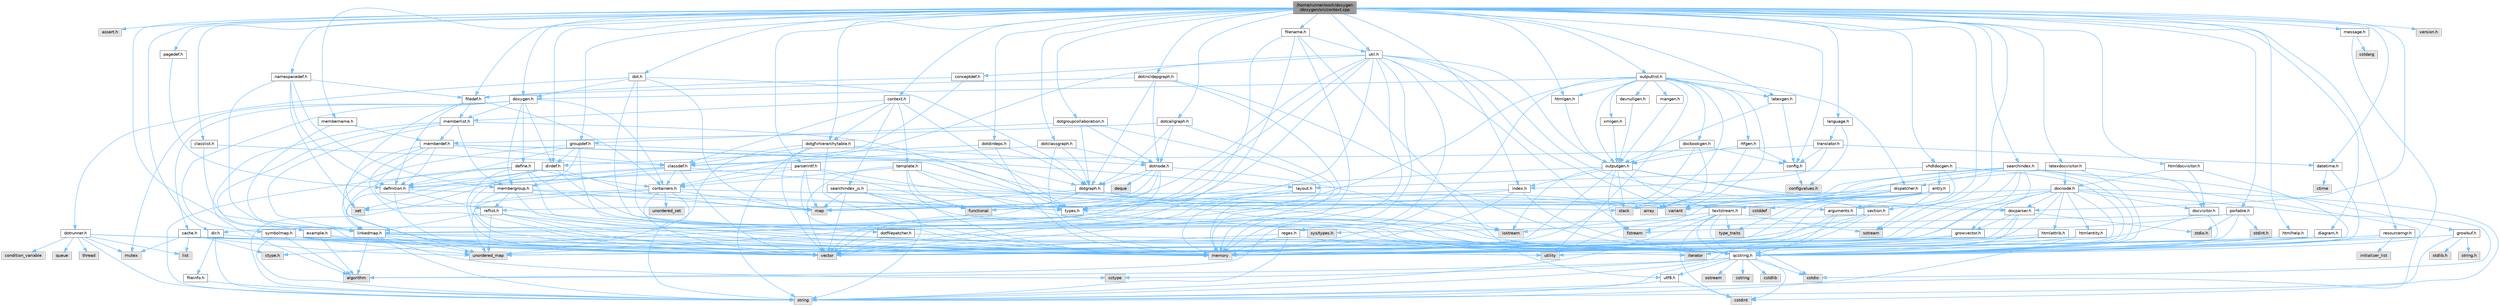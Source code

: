 digraph "/home/runner/work/doxygen/doxygen/src/context.cpp"
{
 // INTERACTIVE_SVG=YES
 // LATEX_PDF_SIZE
  bgcolor="transparent";
  edge [fontname=Helvetica,fontsize=10,labelfontname=Helvetica,labelfontsize=10];
  node [fontname=Helvetica,fontsize=10,shape=box,height=0.2,width=0.4];
  Node1 [id="Node000001",label="/home/runner/work/doxygen\l/doxygen/src/context.cpp",height=0.2,width=0.4,color="gray40", fillcolor="grey60", style="filled", fontcolor="black",tooltip=" "];
  Node1 -> Node2 [id="edge1_Node000001_Node000002",color="steelblue1",style="solid",tooltip=" "];
  Node2 [id="Node000002",label="assert.h",height=0.2,width=0.4,color="grey60", fillcolor="#E0E0E0", style="filled",tooltip=" "];
  Node1 -> Node3 [id="edge2_Node000001_Node000003",color="steelblue1",style="solid",tooltip=" "];
  Node3 [id="Node000003",label="sstream",height=0.2,width=0.4,color="grey60", fillcolor="#E0E0E0", style="filled",tooltip=" "];
  Node1 -> Node4 [id="edge3_Node000001_Node000004",color="steelblue1",style="solid",tooltip=" "];
  Node4 [id="Node000004",label="context.h",height=0.2,width=0.4,color="grey40", fillcolor="white", style="filled",URL="$dc/d1e/context_8h.html",tooltip=" "];
  Node4 -> Node5 [id="edge4_Node000004_Node000005",color="steelblue1",style="solid",tooltip=" "];
  Node5 [id="Node000005",label="types.h",height=0.2,width=0.4,color="grey40", fillcolor="white", style="filled",URL="$d9/d49/types_8h.html",tooltip="This file contains a number of basic enums and types."];
  Node5 -> Node6 [id="edge5_Node000005_Node000006",color="steelblue1",style="solid",tooltip=" "];
  Node6 [id="Node000006",label="qcstring.h",height=0.2,width=0.4,color="grey40", fillcolor="white", style="filled",URL="$d7/d5c/qcstring_8h.html",tooltip=" "];
  Node6 -> Node7 [id="edge6_Node000006_Node000007",color="steelblue1",style="solid",tooltip=" "];
  Node7 [id="Node000007",label="string",height=0.2,width=0.4,color="grey60", fillcolor="#E0E0E0", style="filled",tooltip=" "];
  Node6 -> Node8 [id="edge7_Node000006_Node000008",color="steelblue1",style="solid",tooltip=" "];
  Node8 [id="Node000008",label="algorithm",height=0.2,width=0.4,color="grey60", fillcolor="#E0E0E0", style="filled",tooltip=" "];
  Node6 -> Node9 [id="edge8_Node000006_Node000009",color="steelblue1",style="solid",tooltip=" "];
  Node9 [id="Node000009",label="cctype",height=0.2,width=0.4,color="grey60", fillcolor="#E0E0E0", style="filled",tooltip=" "];
  Node6 -> Node10 [id="edge9_Node000006_Node000010",color="steelblue1",style="solid",tooltip=" "];
  Node10 [id="Node000010",label="cstring",height=0.2,width=0.4,color="grey60", fillcolor="#E0E0E0", style="filled",tooltip=" "];
  Node6 -> Node11 [id="edge10_Node000006_Node000011",color="steelblue1",style="solid",tooltip=" "];
  Node11 [id="Node000011",label="cstdio",height=0.2,width=0.4,color="grey60", fillcolor="#E0E0E0", style="filled",tooltip=" "];
  Node6 -> Node12 [id="edge11_Node000006_Node000012",color="steelblue1",style="solid",tooltip=" "];
  Node12 [id="Node000012",label="cstdlib",height=0.2,width=0.4,color="grey60", fillcolor="#E0E0E0", style="filled",tooltip=" "];
  Node6 -> Node13 [id="edge12_Node000006_Node000013",color="steelblue1",style="solid",tooltip=" "];
  Node13 [id="Node000013",label="cstdint",height=0.2,width=0.4,color="grey60", fillcolor="#E0E0E0", style="filled",tooltip=" "];
  Node6 -> Node14 [id="edge13_Node000006_Node000014",color="steelblue1",style="solid",tooltip=" "];
  Node14 [id="Node000014",label="ostream",height=0.2,width=0.4,color="grey60", fillcolor="#E0E0E0", style="filled",tooltip=" "];
  Node6 -> Node15 [id="edge14_Node000006_Node000015",color="steelblue1",style="solid",tooltip=" "];
  Node15 [id="Node000015",label="utf8.h",height=0.2,width=0.4,color="grey40", fillcolor="white", style="filled",URL="$db/d7c/utf8_8h.html",tooltip="Various UTF8 related helper functions."];
  Node15 -> Node13 [id="edge15_Node000015_Node000013",color="steelblue1",style="solid",tooltip=" "];
  Node15 -> Node7 [id="edge16_Node000015_Node000007",color="steelblue1",style="solid",tooltip=" "];
  Node4 -> Node16 [id="edge17_Node000004_Node000016",color="steelblue1",style="solid",tooltip=" "];
  Node16 [id="Node000016",label="template.h",height=0.2,width=0.4,color="grey40", fillcolor="white", style="filled",URL="$de/db8/template_8h.html",tooltip=" "];
  Node16 -> Node17 [id="edge18_Node000016_Node000017",color="steelblue1",style="solid",tooltip=" "];
  Node17 [id="Node000017",label="vector",height=0.2,width=0.4,color="grey60", fillcolor="#E0E0E0", style="filled",tooltip=" "];
  Node16 -> Node18 [id="edge19_Node000016_Node000018",color="steelblue1",style="solid",tooltip=" "];
  Node18 [id="Node000018",label="memory",height=0.2,width=0.4,color="grey60", fillcolor="#E0E0E0", style="filled",tooltip=" "];
  Node16 -> Node19 [id="edge20_Node000016_Node000019",color="steelblue1",style="solid",tooltip=" "];
  Node19 [id="Node000019",label="functional",height=0.2,width=0.4,color="grey60", fillcolor="#E0E0E0", style="filled",tooltip=" "];
  Node16 -> Node20 [id="edge21_Node000016_Node000020",color="steelblue1",style="solid",tooltip=" "];
  Node20 [id="Node000020",label="variant",height=0.2,width=0.4,color="grey60", fillcolor="#E0E0E0", style="filled",tooltip=" "];
  Node16 -> Node6 [id="edge22_Node000016_Node000006",color="steelblue1",style="solid",tooltip=" "];
  Node16 -> Node21 [id="edge23_Node000016_Node000021",color="steelblue1",style="solid",tooltip=" "];
  Node21 [id="Node000021",label="containers.h",height=0.2,width=0.4,color="grey40", fillcolor="white", style="filled",URL="$d5/d75/containers_8h.html",tooltip=" "];
  Node21 -> Node17 [id="edge24_Node000021_Node000017",color="steelblue1",style="solid",tooltip=" "];
  Node21 -> Node7 [id="edge25_Node000021_Node000007",color="steelblue1",style="solid",tooltip=" "];
  Node21 -> Node22 [id="edge26_Node000021_Node000022",color="steelblue1",style="solid",tooltip=" "];
  Node22 [id="Node000022",label="set",height=0.2,width=0.4,color="grey60", fillcolor="#E0E0E0", style="filled",tooltip=" "];
  Node21 -> Node23 [id="edge27_Node000021_Node000023",color="steelblue1",style="solid",tooltip=" "];
  Node23 [id="Node000023",label="map",height=0.2,width=0.4,color="grey60", fillcolor="#E0E0E0", style="filled",tooltip=" "];
  Node21 -> Node24 [id="edge28_Node000021_Node000024",color="steelblue1",style="solid",tooltip=" "];
  Node24 [id="Node000024",label="unordered_set",height=0.2,width=0.4,color="grey60", fillcolor="#E0E0E0", style="filled",tooltip=" "];
  Node21 -> Node25 [id="edge29_Node000021_Node000025",color="steelblue1",style="solid",tooltip=" "];
  Node25 [id="Node000025",label="unordered_map",height=0.2,width=0.4,color="grey60", fillcolor="#E0E0E0", style="filled",tooltip=" "];
  Node21 -> Node26 [id="edge30_Node000021_Node000026",color="steelblue1",style="solid",tooltip=" "];
  Node26 [id="Node000026",label="stack",height=0.2,width=0.4,color="grey60", fillcolor="#E0E0E0", style="filled",tooltip=" "];
  Node4 -> Node27 [id="edge31_Node000004_Node000027",color="steelblue1",style="solid",tooltip=" "];
  Node27 [id="Node000027",label="classdef.h",height=0.2,width=0.4,color="grey40", fillcolor="white", style="filled",URL="$d1/da6/classdef_8h.html",tooltip=" "];
  Node27 -> Node17 [id="edge32_Node000027_Node000017",color="steelblue1",style="solid",tooltip=" "];
  Node27 -> Node22 [id="edge33_Node000027_Node000022",color="steelblue1",style="solid",tooltip=" "];
  Node27 -> Node21 [id="edge34_Node000027_Node000021",color="steelblue1",style="solid",tooltip=" "];
  Node27 -> Node28 [id="edge35_Node000027_Node000028",color="steelblue1",style="solid",tooltip=" "];
  Node28 [id="Node000028",label="definition.h",height=0.2,width=0.4,color="grey40", fillcolor="white", style="filled",URL="$df/da1/definition_8h.html",tooltip=" "];
  Node28 -> Node17 [id="edge36_Node000028_Node000017",color="steelblue1",style="solid",tooltip=" "];
  Node28 -> Node5 [id="edge37_Node000028_Node000005",color="steelblue1",style="solid",tooltip=" "];
  Node28 -> Node29 [id="edge38_Node000028_Node000029",color="steelblue1",style="solid",tooltip=" "];
  Node29 [id="Node000029",label="reflist.h",height=0.2,width=0.4,color="grey40", fillcolor="white", style="filled",URL="$d1/d02/reflist_8h.html",tooltip=" "];
  Node29 -> Node17 [id="edge39_Node000029_Node000017",color="steelblue1",style="solid",tooltip=" "];
  Node29 -> Node25 [id="edge40_Node000029_Node000025",color="steelblue1",style="solid",tooltip=" "];
  Node29 -> Node18 [id="edge41_Node000029_Node000018",color="steelblue1",style="solid",tooltip=" "];
  Node29 -> Node6 [id="edge42_Node000029_Node000006",color="steelblue1",style="solid",tooltip=" "];
  Node29 -> Node30 [id="edge43_Node000029_Node000030",color="steelblue1",style="solid",tooltip=" "];
  Node30 [id="Node000030",label="linkedmap.h",height=0.2,width=0.4,color="grey40", fillcolor="white", style="filled",URL="$da/de1/linkedmap_8h.html",tooltip=" "];
  Node30 -> Node25 [id="edge44_Node000030_Node000025",color="steelblue1",style="solid",tooltip=" "];
  Node30 -> Node17 [id="edge45_Node000030_Node000017",color="steelblue1",style="solid",tooltip=" "];
  Node30 -> Node18 [id="edge46_Node000030_Node000018",color="steelblue1",style="solid",tooltip=" "];
  Node30 -> Node7 [id="edge47_Node000030_Node000007",color="steelblue1",style="solid",tooltip=" "];
  Node30 -> Node8 [id="edge48_Node000030_Node000008",color="steelblue1",style="solid",tooltip=" "];
  Node30 -> Node9 [id="edge49_Node000030_Node000009",color="steelblue1",style="solid",tooltip=" "];
  Node30 -> Node6 [id="edge50_Node000030_Node000006",color="steelblue1",style="solid",tooltip=" "];
  Node27 -> Node31 [id="edge51_Node000027_Node000031",color="steelblue1",style="solid",tooltip=" "];
  Node31 [id="Node000031",label="arguments.h",height=0.2,width=0.4,color="grey40", fillcolor="white", style="filled",URL="$df/d9b/arguments_8h.html",tooltip=" "];
  Node31 -> Node17 [id="edge52_Node000031_Node000017",color="steelblue1",style="solid",tooltip=" "];
  Node31 -> Node6 [id="edge53_Node000031_Node000006",color="steelblue1",style="solid",tooltip=" "];
  Node27 -> Node32 [id="edge54_Node000027_Node000032",color="steelblue1",style="solid",tooltip=" "];
  Node32 [id="Node000032",label="membergroup.h",height=0.2,width=0.4,color="grey40", fillcolor="white", style="filled",URL="$d9/d11/membergroup_8h.html",tooltip=" "];
  Node32 -> Node17 [id="edge55_Node000032_Node000017",color="steelblue1",style="solid",tooltip=" "];
  Node32 -> Node23 [id="edge56_Node000032_Node000023",color="steelblue1",style="solid",tooltip=" "];
  Node32 -> Node18 [id="edge57_Node000032_Node000018",color="steelblue1",style="solid",tooltip=" "];
  Node32 -> Node5 [id="edge58_Node000032_Node000005",color="steelblue1",style="solid",tooltip=" "];
  Node32 -> Node29 [id="edge59_Node000032_Node000029",color="steelblue1",style="solid",tooltip=" "];
  Node4 -> Node33 [id="edge60_Node000004_Node000033",color="steelblue1",style="solid",tooltip=" "];
  Node33 [id="Node000033",label="searchindex_js.h",height=0.2,width=0.4,color="grey40", fillcolor="white", style="filled",URL="$dd/de5/searchindex__js_8h.html",tooltip="Javascript based search engine."];
  Node33 -> Node34 [id="edge61_Node000033_Node000034",color="steelblue1",style="solid",tooltip=" "];
  Node34 [id="Node000034",label="array",height=0.2,width=0.4,color="grey60", fillcolor="#E0E0E0", style="filled",tooltip=" "];
  Node33 -> Node17 [id="edge62_Node000033_Node000017",color="steelblue1",style="solid",tooltip=" "];
  Node33 -> Node23 [id="edge63_Node000033_Node000023",color="steelblue1",style="solid",tooltip=" "];
  Node33 -> Node7 [id="edge64_Node000033_Node000007",color="steelblue1",style="solid",tooltip=" "];
  Node33 -> Node19 [id="edge65_Node000033_Node000019",color="steelblue1",style="solid",tooltip=" "];
  Node33 -> Node6 [id="edge66_Node000033_Node000006",color="steelblue1",style="solid",tooltip=" "];
  Node4 -> Node35 [id="edge67_Node000004_Node000035",color="steelblue1",style="solid",tooltip=" "];
  Node35 [id="Node000035",label="memberlist.h",height=0.2,width=0.4,color="grey40", fillcolor="white", style="filled",URL="$dd/d78/memberlist_8h.html",tooltip=" "];
  Node35 -> Node17 [id="edge68_Node000035_Node000017",color="steelblue1",style="solid",tooltip=" "];
  Node35 -> Node8 [id="edge69_Node000035_Node000008",color="steelblue1",style="solid",tooltip=" "];
  Node35 -> Node36 [id="edge70_Node000035_Node000036",color="steelblue1",style="solid",tooltip=" "];
  Node36 [id="Node000036",label="memberdef.h",height=0.2,width=0.4,color="grey40", fillcolor="white", style="filled",URL="$d4/d46/memberdef_8h.html",tooltip=" "];
  Node36 -> Node17 [id="edge71_Node000036_Node000017",color="steelblue1",style="solid",tooltip=" "];
  Node36 -> Node18 [id="edge72_Node000036_Node000018",color="steelblue1",style="solid",tooltip=" "];
  Node36 -> Node37 [id="edge73_Node000036_Node000037",color="steelblue1",style="solid",tooltip=" "];
  Node37 [id="Node000037",label="sys/types.h",height=0.2,width=0.4,color="grey60", fillcolor="#E0E0E0", style="filled",tooltip=" "];
  Node36 -> Node5 [id="edge74_Node000036_Node000005",color="steelblue1",style="solid",tooltip=" "];
  Node36 -> Node28 [id="edge75_Node000036_Node000028",color="steelblue1",style="solid",tooltip=" "];
  Node36 -> Node31 [id="edge76_Node000036_Node000031",color="steelblue1",style="solid",tooltip=" "];
  Node36 -> Node27 [id="edge77_Node000036_Node000027",color="steelblue1",style="solid",tooltip=" "];
  Node35 -> Node30 [id="edge78_Node000035_Node000030",color="steelblue1",style="solid",tooltip=" "];
  Node35 -> Node5 [id="edge79_Node000035_Node000005",color="steelblue1",style="solid",tooltip=" "];
  Node35 -> Node32 [id="edge80_Node000035_Node000032",color="steelblue1",style="solid",tooltip=" "];
  Node4 -> Node38 [id="edge81_Node000004_Node000038",color="steelblue1",style="solid",tooltip=" "];
  Node38 [id="Node000038",label="dotgfxhierarchytable.h",height=0.2,width=0.4,color="grey40", fillcolor="white", style="filled",URL="$d2/de7/dotgfxhierarchytable_8h.html",tooltip=" "];
  Node38 -> Node18 [id="edge82_Node000038_Node000018",color="steelblue1",style="solid",tooltip=" "];
  Node38 -> Node7 [id="edge83_Node000038_Node000007",color="steelblue1",style="solid",tooltip=" "];
  Node38 -> Node25 [id="edge84_Node000038_Node000025",color="steelblue1",style="solid",tooltip=" "];
  Node38 -> Node17 [id="edge85_Node000038_Node000017",color="steelblue1",style="solid",tooltip=" "];
  Node38 -> Node27 [id="edge86_Node000038_Node000027",color="steelblue1",style="solid",tooltip=" "];
  Node38 -> Node39 [id="edge87_Node000038_Node000039",color="steelblue1",style="solid",tooltip=" "];
  Node39 [id="Node000039",label="dotgraph.h",height=0.2,width=0.4,color="grey40", fillcolor="white", style="filled",URL="$d0/daa/dotgraph_8h.html",tooltip=" "];
  Node39 -> Node40 [id="edge88_Node000039_Node000040",color="steelblue1",style="solid",tooltip=" "];
  Node40 [id="Node000040",label="iostream",height=0.2,width=0.4,color="grey60", fillcolor="#E0E0E0", style="filled",tooltip=" "];
  Node39 -> Node23 [id="edge89_Node000039_Node000023",color="steelblue1",style="solid",tooltip=" "];
  Node39 -> Node6 [id="edge90_Node000039_Node000006",color="steelblue1",style="solid",tooltip=" "];
  Node39 -> Node41 [id="edge91_Node000039_Node000041",color="steelblue1",style="solid",tooltip=" "];
  Node41 [id="Node000041",label="dir.h",height=0.2,width=0.4,color="grey40", fillcolor="white", style="filled",URL="$df/d9c/dir_8h.html",tooltip=" "];
  Node41 -> Node7 [id="edge92_Node000041_Node000007",color="steelblue1",style="solid",tooltip=" "];
  Node41 -> Node18 [id="edge93_Node000041_Node000018",color="steelblue1",style="solid",tooltip=" "];
  Node41 -> Node42 [id="edge94_Node000041_Node000042",color="steelblue1",style="solid",tooltip=" "];
  Node42 [id="Node000042",label="fileinfo.h",height=0.2,width=0.4,color="grey40", fillcolor="white", style="filled",URL="$df/d45/fileinfo_8h.html",tooltip=" "];
  Node42 -> Node7 [id="edge95_Node000042_Node000007",color="steelblue1",style="solid",tooltip=" "];
  Node38 -> Node43 [id="edge96_Node000038_Node000043",color="steelblue1",style="solid",tooltip=" "];
  Node43 [id="Node000043",label="dotnode.h",height=0.2,width=0.4,color="grey40", fillcolor="white", style="filled",URL="$d8/d3b/dotnode_8h.html",tooltip=" "];
  Node43 -> Node17 [id="edge97_Node000043_Node000017",color="steelblue1",style="solid",tooltip=" "];
  Node43 -> Node23 [id="edge98_Node000043_Node000023",color="steelblue1",style="solid",tooltip=" "];
  Node43 -> Node44 [id="edge99_Node000043_Node000044",color="steelblue1",style="solid",tooltip=" "];
  Node44 [id="Node000044",label="deque",height=0.2,width=0.4,color="grey60", fillcolor="#E0E0E0", style="filled",tooltip=" "];
  Node43 -> Node40 [id="edge100_Node000043_Node000040",color="steelblue1",style="solid",tooltip=" "];
  Node43 -> Node5 [id="edge101_Node000043_Node000005",color="steelblue1",style="solid",tooltip=" "];
  Node43 -> Node39 [id="edge102_Node000043_Node000039",color="steelblue1",style="solid",tooltip=" "];
  Node1 -> Node45 [id="edge103_Node000001_Node000045",color="steelblue1",style="solid",tooltip=" "];
  Node45 [id="Node000045",label="config.h",height=0.2,width=0.4,color="grey40", fillcolor="white", style="filled",URL="$db/d16/config_8h.html",tooltip=" "];
  Node45 -> Node46 [id="edge104_Node000045_Node000046",color="steelblue1",style="solid",tooltip=" "];
  Node46 [id="Node000046",label="configvalues.h",height=0.2,width=0.4,color="grey60", fillcolor="#E0E0E0", style="filled",tooltip=" "];
  Node1 -> Node47 [id="edge105_Node000001_Node000047",color="steelblue1",style="solid",tooltip=" "];
  Node47 [id="Node000047",label="index.h",height=0.2,width=0.4,color="grey40", fillcolor="white", style="filled",URL="$d1/db5/index_8h.html",tooltip=" "];
  Node47 -> Node18 [id="edge106_Node000047_Node000018",color="steelblue1",style="solid",tooltip=" "];
  Node47 -> Node17 [id="edge107_Node000047_Node000017",color="steelblue1",style="solid",tooltip=" "];
  Node47 -> Node23 [id="edge108_Node000047_Node000023",color="steelblue1",style="solid",tooltip=" "];
  Node47 -> Node6 [id="edge109_Node000047_Node000006",color="steelblue1",style="solid",tooltip=" "];
  Node1 -> Node48 [id="edge110_Node000001_Node000048",color="steelblue1",style="solid",tooltip=" "];
  Node48 [id="Node000048",label="classlist.h",height=0.2,width=0.4,color="grey40", fillcolor="white", style="filled",URL="$d2/df8/classlist_8h.html",tooltip=" "];
  Node48 -> Node30 [id="edge111_Node000048_Node000030",color="steelblue1",style="solid",tooltip=" "];
  Node48 -> Node27 [id="edge112_Node000048_Node000027",color="steelblue1",style="solid",tooltip=" "];
  Node1 -> Node49 [id="edge113_Node000001_Node000049",color="steelblue1",style="solid",tooltip=" "];
  Node49 [id="Node000049",label="doxygen.h",height=0.2,width=0.4,color="grey40", fillcolor="white", style="filled",URL="$d1/da1/doxygen_8h.html",tooltip=" "];
  Node49 -> Node50 [id="edge114_Node000049_Node000050",color="steelblue1",style="solid",tooltip=" "];
  Node50 [id="Node000050",label="mutex",height=0.2,width=0.4,color="grey60", fillcolor="#E0E0E0", style="filled",tooltip=" "];
  Node49 -> Node21 [id="edge115_Node000049_Node000021",color="steelblue1",style="solid",tooltip=" "];
  Node49 -> Node32 [id="edge116_Node000049_Node000032",color="steelblue1",style="solid",tooltip=" "];
  Node49 -> Node51 [id="edge117_Node000049_Node000051",color="steelblue1",style="solid",tooltip=" "];
  Node51 [id="Node000051",label="dirdef.h",height=0.2,width=0.4,color="grey40", fillcolor="white", style="filled",URL="$d6/d15/dirdef_8h.html",tooltip=" "];
  Node51 -> Node17 [id="edge118_Node000051_Node000017",color="steelblue1",style="solid",tooltip=" "];
  Node51 -> Node23 [id="edge119_Node000051_Node000023",color="steelblue1",style="solid",tooltip=" "];
  Node51 -> Node6 [id="edge120_Node000051_Node000006",color="steelblue1",style="solid",tooltip=" "];
  Node51 -> Node30 [id="edge121_Node000051_Node000030",color="steelblue1",style="solid",tooltip=" "];
  Node51 -> Node28 [id="edge122_Node000051_Node000028",color="steelblue1",style="solid",tooltip=" "];
  Node49 -> Node35 [id="edge123_Node000049_Node000035",color="steelblue1",style="solid",tooltip=" "];
  Node49 -> Node52 [id="edge124_Node000049_Node000052",color="steelblue1",style="solid",tooltip=" "];
  Node52 [id="Node000052",label="define.h",height=0.2,width=0.4,color="grey40", fillcolor="white", style="filled",URL="$df/d67/define_8h.html",tooltip=" "];
  Node52 -> Node17 [id="edge125_Node000052_Node000017",color="steelblue1",style="solid",tooltip=" "];
  Node52 -> Node18 [id="edge126_Node000052_Node000018",color="steelblue1",style="solid",tooltip=" "];
  Node52 -> Node7 [id="edge127_Node000052_Node000007",color="steelblue1",style="solid",tooltip=" "];
  Node52 -> Node25 [id="edge128_Node000052_Node000025",color="steelblue1",style="solid",tooltip=" "];
  Node52 -> Node6 [id="edge129_Node000052_Node000006",color="steelblue1",style="solid",tooltip=" "];
  Node52 -> Node21 [id="edge130_Node000052_Node000021",color="steelblue1",style="solid",tooltip=" "];
  Node49 -> Node53 [id="edge131_Node000049_Node000053",color="steelblue1",style="solid",tooltip=" "];
  Node53 [id="Node000053",label="cache.h",height=0.2,width=0.4,color="grey40", fillcolor="white", style="filled",URL="$d3/d26/cache_8h.html",tooltip=" "];
  Node53 -> Node54 [id="edge132_Node000053_Node000054",color="steelblue1",style="solid",tooltip=" "];
  Node54 [id="Node000054",label="list",height=0.2,width=0.4,color="grey60", fillcolor="#E0E0E0", style="filled",tooltip=" "];
  Node53 -> Node25 [id="edge133_Node000053_Node000025",color="steelblue1",style="solid",tooltip=" "];
  Node53 -> Node50 [id="edge134_Node000053_Node000050",color="steelblue1",style="solid",tooltip=" "];
  Node53 -> Node55 [id="edge135_Node000053_Node000055",color="steelblue1",style="solid",tooltip=" "];
  Node55 [id="Node000055",label="utility",height=0.2,width=0.4,color="grey60", fillcolor="#E0E0E0", style="filled",tooltip=" "];
  Node53 -> Node56 [id="edge136_Node000053_Node000056",color="steelblue1",style="solid",tooltip=" "];
  Node56 [id="Node000056",label="ctype.h",height=0.2,width=0.4,color="grey60", fillcolor="#E0E0E0", style="filled",tooltip=" "];
  Node49 -> Node57 [id="edge137_Node000049_Node000057",color="steelblue1",style="solid",tooltip=" "];
  Node57 [id="Node000057",label="symbolmap.h",height=0.2,width=0.4,color="grey40", fillcolor="white", style="filled",URL="$d7/ddd/symbolmap_8h.html",tooltip=" "];
  Node57 -> Node8 [id="edge138_Node000057_Node000008",color="steelblue1",style="solid",tooltip=" "];
  Node57 -> Node25 [id="edge139_Node000057_Node000025",color="steelblue1",style="solid",tooltip=" "];
  Node57 -> Node17 [id="edge140_Node000057_Node000017",color="steelblue1",style="solid",tooltip=" "];
  Node57 -> Node7 [id="edge141_Node000057_Node000007",color="steelblue1",style="solid",tooltip=" "];
  Node57 -> Node55 [id="edge142_Node000057_Node000055",color="steelblue1",style="solid",tooltip=" "];
  Node1 -> Node58 [id="edge143_Node000001_Node000058",color="steelblue1",style="solid",tooltip=" "];
  Node58 [id="Node000058",label="namespacedef.h",height=0.2,width=0.4,color="grey40", fillcolor="white", style="filled",URL="$d7/d97/namespacedef_8h.html",tooltip=" "];
  Node58 -> Node22 [id="edge144_Node000058_Node000022",color="steelblue1",style="solid",tooltip=" "];
  Node58 -> Node28 [id="edge145_Node000058_Node000028",color="steelblue1",style="solid",tooltip=" "];
  Node58 -> Node59 [id="edge146_Node000058_Node000059",color="steelblue1",style="solid",tooltip=" "];
  Node59 [id="Node000059",label="filedef.h",height=0.2,width=0.4,color="grey40", fillcolor="white", style="filled",URL="$d4/d3a/filedef_8h.html",tooltip=" "];
  Node59 -> Node22 [id="edge147_Node000059_Node000022",color="steelblue1",style="solid",tooltip=" "];
  Node59 -> Node28 [id="edge148_Node000059_Node000028",color="steelblue1",style="solid",tooltip=" "];
  Node59 -> Node35 [id="edge149_Node000059_Node000035",color="steelblue1",style="solid",tooltip=" "];
  Node59 -> Node21 [id="edge150_Node000059_Node000021",color="steelblue1",style="solid",tooltip=" "];
  Node58 -> Node30 [id="edge151_Node000058_Node000030",color="steelblue1",style="solid",tooltip=" "];
  Node58 -> Node32 [id="edge152_Node000058_Node000032",color="steelblue1",style="solid",tooltip=" "];
  Node1 -> Node59 [id="edge153_Node000001_Node000059",color="steelblue1",style="solid",tooltip=" "];
  Node1 -> Node60 [id="edge154_Node000001_Node000060",color="steelblue1",style="solid",tooltip=" "];
  Node60 [id="Node000060",label="pagedef.h",height=0.2,width=0.4,color="grey40", fillcolor="white", style="filled",URL="$dd/d66/pagedef_8h.html",tooltip=" "];
  Node60 -> Node28 [id="edge155_Node000060_Node000028",color="steelblue1",style="solid",tooltip=" "];
  Node1 -> Node61 [id="edge156_Node000001_Node000061",color="steelblue1",style="solid",tooltip=" "];
  Node61 [id="Node000061",label="groupdef.h",height=0.2,width=0.4,color="grey40", fillcolor="white", style="filled",URL="$d1/de6/groupdef_8h.html",tooltip=" "];
  Node61 -> Node18 [id="edge157_Node000061_Node000018",color="steelblue1",style="solid",tooltip=" "];
  Node61 -> Node28 [id="edge158_Node000061_Node000028",color="steelblue1",style="solid",tooltip=" "];
  Node61 -> Node51 [id="edge159_Node000061_Node000051",color="steelblue1",style="solid",tooltip=" "];
  Node61 -> Node62 [id="edge160_Node000061_Node000062",color="steelblue1",style="solid",tooltip=" "];
  Node62 [id="Node000062",label="layout.h",height=0.2,width=0.4,color="grey40", fillcolor="white", style="filled",URL="$db/d51/layout_8h.html",tooltip=" "];
  Node62 -> Node18 [id="edge161_Node000062_Node000018",color="steelblue1",style="solid",tooltip=" "];
  Node62 -> Node17 [id="edge162_Node000062_Node000017",color="steelblue1",style="solid",tooltip=" "];
  Node62 -> Node5 [id="edge163_Node000062_Node000005",color="steelblue1",style="solid",tooltip=" "];
  Node61 -> Node32 [id="edge164_Node000061_Node000032",color="steelblue1",style="solid",tooltip=" "];
  Node61 -> Node30 [id="edge165_Node000061_Node000030",color="steelblue1",style="solid",tooltip=" "];
  Node1 -> Node63 [id="edge166_Node000001_Node000063",color="steelblue1",style="solid",tooltip=" "];
  Node63 [id="Node000063",label="util.h",height=0.2,width=0.4,color="grey40", fillcolor="white", style="filled",URL="$d8/d3c/util_8h.html",tooltip="A bunch of utility functions."];
  Node63 -> Node18 [id="edge167_Node000063_Node000018",color="steelblue1",style="solid",tooltip=" "];
  Node63 -> Node25 [id="edge168_Node000063_Node000025",color="steelblue1",style="solid",tooltip=" "];
  Node63 -> Node8 [id="edge169_Node000063_Node000008",color="steelblue1",style="solid",tooltip=" "];
  Node63 -> Node19 [id="edge170_Node000063_Node000019",color="steelblue1",style="solid",tooltip=" "];
  Node63 -> Node64 [id="edge171_Node000063_Node000064",color="steelblue1",style="solid",tooltip=" "];
  Node64 [id="Node000064",label="fstream",height=0.2,width=0.4,color="grey60", fillcolor="#E0E0E0", style="filled",tooltip=" "];
  Node63 -> Node20 [id="edge172_Node000063_Node000020",color="steelblue1",style="solid",tooltip=" "];
  Node63 -> Node56 [id="edge173_Node000063_Node000056",color="steelblue1",style="solid",tooltip=" "];
  Node63 -> Node5 [id="edge174_Node000063_Node000005",color="steelblue1",style="solid",tooltip=" "];
  Node63 -> Node65 [id="edge175_Node000063_Node000065",color="steelblue1",style="solid",tooltip=" "];
  Node65 [id="Node000065",label="docparser.h",height=0.2,width=0.4,color="grey40", fillcolor="white", style="filled",URL="$de/d9c/docparser_8h.html",tooltip=" "];
  Node65 -> Node66 [id="edge176_Node000065_Node000066",color="steelblue1",style="solid",tooltip=" "];
  Node66 [id="Node000066",label="stdio.h",height=0.2,width=0.4,color="grey60", fillcolor="#E0E0E0", style="filled",tooltip=" "];
  Node65 -> Node18 [id="edge177_Node000065_Node000018",color="steelblue1",style="solid",tooltip=" "];
  Node65 -> Node6 [id="edge178_Node000065_Node000006",color="steelblue1",style="solid",tooltip=" "];
  Node65 -> Node67 [id="edge179_Node000065_Node000067",color="steelblue1",style="solid",tooltip=" "];
  Node67 [id="Node000067",label="growvector.h",height=0.2,width=0.4,color="grey40", fillcolor="white", style="filled",URL="$d7/d50/growvector_8h.html",tooltip=" "];
  Node67 -> Node17 [id="edge180_Node000067_Node000017",color="steelblue1",style="solid",tooltip=" "];
  Node67 -> Node18 [id="edge181_Node000067_Node000018",color="steelblue1",style="solid",tooltip=" "];
  Node67 -> Node68 [id="edge182_Node000067_Node000068",color="steelblue1",style="solid",tooltip=" "];
  Node68 [id="Node000068",label="iterator",height=0.2,width=0.4,color="grey60", fillcolor="#E0E0E0", style="filled",tooltip=" "];
  Node63 -> Node21 [id="edge183_Node000063_Node000021",color="steelblue1",style="solid",tooltip=" "];
  Node63 -> Node69 [id="edge184_Node000063_Node000069",color="steelblue1",style="solid",tooltip=" "];
  Node69 [id="Node000069",label="outputgen.h",height=0.2,width=0.4,color="grey40", fillcolor="white", style="filled",URL="$df/d06/outputgen_8h.html",tooltip=" "];
  Node69 -> Node18 [id="edge185_Node000069_Node000018",color="steelblue1",style="solid",tooltip=" "];
  Node69 -> Node26 [id="edge186_Node000069_Node000026",color="steelblue1",style="solid",tooltip=" "];
  Node69 -> Node40 [id="edge187_Node000069_Node000040",color="steelblue1",style="solid",tooltip=" "];
  Node69 -> Node64 [id="edge188_Node000069_Node000064",color="steelblue1",style="solid",tooltip=" "];
  Node69 -> Node5 [id="edge189_Node000069_Node000005",color="steelblue1",style="solid",tooltip=" "];
  Node69 -> Node47 [id="edge190_Node000069_Node000047",color="steelblue1",style="solid",tooltip=" "];
  Node69 -> Node70 [id="edge191_Node000069_Node000070",color="steelblue1",style="solid",tooltip=" "];
  Node70 [id="Node000070",label="section.h",height=0.2,width=0.4,color="grey40", fillcolor="white", style="filled",URL="$d1/d2a/section_8h.html",tooltip=" "];
  Node70 -> Node7 [id="edge192_Node000070_Node000007",color="steelblue1",style="solid",tooltip=" "];
  Node70 -> Node25 [id="edge193_Node000070_Node000025",color="steelblue1",style="solid",tooltip=" "];
  Node70 -> Node6 [id="edge194_Node000070_Node000006",color="steelblue1",style="solid",tooltip=" "];
  Node70 -> Node30 [id="edge195_Node000070_Node000030",color="steelblue1",style="solid",tooltip=" "];
  Node69 -> Node71 [id="edge196_Node000069_Node000071",color="steelblue1",style="solid",tooltip=" "];
  Node71 [id="Node000071",label="textstream.h",height=0.2,width=0.4,color="grey40", fillcolor="white", style="filled",URL="$d4/d7d/textstream_8h.html",tooltip=" "];
  Node71 -> Node7 [id="edge197_Node000071_Node000007",color="steelblue1",style="solid",tooltip=" "];
  Node71 -> Node40 [id="edge198_Node000071_Node000040",color="steelblue1",style="solid",tooltip=" "];
  Node71 -> Node3 [id="edge199_Node000071_Node000003",color="steelblue1",style="solid",tooltip=" "];
  Node71 -> Node13 [id="edge200_Node000071_Node000013",color="steelblue1",style="solid",tooltip=" "];
  Node71 -> Node11 [id="edge201_Node000071_Node000011",color="steelblue1",style="solid",tooltip=" "];
  Node71 -> Node64 [id="edge202_Node000071_Node000064",color="steelblue1",style="solid",tooltip=" "];
  Node71 -> Node72 [id="edge203_Node000071_Node000072",color="steelblue1",style="solid",tooltip=" "];
  Node72 [id="Node000072",label="type_traits",height=0.2,width=0.4,color="grey60", fillcolor="#E0E0E0", style="filled",tooltip=" "];
  Node71 -> Node6 [id="edge204_Node000071_Node000006",color="steelblue1",style="solid",tooltip=" "];
  Node69 -> Node65 [id="edge205_Node000069_Node000065",color="steelblue1",style="solid",tooltip=" "];
  Node63 -> Node73 [id="edge206_Node000063_Node000073",color="steelblue1",style="solid",tooltip=" "];
  Node73 [id="Node000073",label="regex.h",height=0.2,width=0.4,color="grey40", fillcolor="white", style="filled",URL="$d1/d21/regex_8h.html",tooltip=" "];
  Node73 -> Node18 [id="edge207_Node000073_Node000018",color="steelblue1",style="solid",tooltip=" "];
  Node73 -> Node7 [id="edge208_Node000073_Node000007",color="steelblue1",style="solid",tooltip=" "];
  Node73 -> Node17 [id="edge209_Node000073_Node000017",color="steelblue1",style="solid",tooltip=" "];
  Node73 -> Node68 [id="edge210_Node000073_Node000068",color="steelblue1",style="solid",tooltip=" "];
  Node63 -> Node74 [id="edge211_Node000063_Node000074",color="steelblue1",style="solid",tooltip=" "];
  Node74 [id="Node000074",label="conceptdef.h",height=0.2,width=0.4,color="grey40", fillcolor="white", style="filled",URL="$da/df1/conceptdef_8h.html",tooltip=" "];
  Node74 -> Node28 [id="edge212_Node000074_Node000028",color="steelblue1",style="solid",tooltip=" "];
  Node74 -> Node59 [id="edge213_Node000074_Node000059",color="steelblue1",style="solid",tooltip=" "];
  Node1 -> Node75 [id="edge214_Node000001_Node000075",color="steelblue1",style="solid",tooltip=" "];
  Node75 [id="Node000075",label="version.h",height=0.2,width=0.4,color="grey60", fillcolor="#E0E0E0", style="filled",tooltip=" "];
  Node1 -> Node76 [id="edge215_Node000001_Node000076",color="steelblue1",style="solid",tooltip=" "];
  Node76 [id="Node000076",label="language.h",height=0.2,width=0.4,color="grey40", fillcolor="white", style="filled",URL="$d8/dce/language_8h.html",tooltip=" "];
  Node76 -> Node77 [id="edge216_Node000076_Node000077",color="steelblue1",style="solid",tooltip=" "];
  Node77 [id="Node000077",label="translator.h",height=0.2,width=0.4,color="grey40", fillcolor="white", style="filled",URL="$d9/df1/translator_8h.html",tooltip=" "];
  Node77 -> Node27 [id="edge217_Node000077_Node000027",color="steelblue1",style="solid",tooltip=" "];
  Node77 -> Node45 [id="edge218_Node000077_Node000045",color="steelblue1",style="solid",tooltip=" "];
  Node77 -> Node78 [id="edge219_Node000077_Node000078",color="steelblue1",style="solid",tooltip=" "];
  Node78 [id="Node000078",label="datetime.h",height=0.2,width=0.4,color="grey40", fillcolor="white", style="filled",URL="$de/d1b/datetime_8h.html",tooltip=" "];
  Node78 -> Node79 [id="edge220_Node000078_Node000079",color="steelblue1",style="solid",tooltip=" "];
  Node79 [id="Node000079",label="ctime",height=0.2,width=0.4,color="grey60", fillcolor="#E0E0E0", style="filled",tooltip=" "];
  Node78 -> Node6 [id="edge221_Node000078_Node000006",color="steelblue1",style="solid",tooltip=" "];
  Node77 -> Node47 [id="edge222_Node000077_Node000047",color="steelblue1",style="solid",tooltip=" "];
  Node76 -> Node46 [id="edge223_Node000076_Node000046",color="steelblue1",style="solid",tooltip=" "];
  Node1 -> Node80 [id="edge224_Node000001_Node000080",color="steelblue1",style="solid",tooltip=" "];
  Node80 [id="Node000080",label="message.h",height=0.2,width=0.4,color="grey40", fillcolor="white", style="filled",URL="$d2/d0d/message_8h.html",tooltip=" "];
  Node80 -> Node81 [id="edge225_Node000080_Node000081",color="steelblue1",style="solid",tooltip=" "];
  Node81 [id="Node000081",label="cstdarg",height=0.2,width=0.4,color="grey60", fillcolor="#E0E0E0", style="filled",tooltip=" "];
  Node80 -> Node6 [id="edge226_Node000080_Node000006",color="steelblue1",style="solid",tooltip=" "];
  Node1 -> Node82 [id="edge227_Node000001_Node000082",color="steelblue1",style="solid",tooltip=" "];
  Node82 [id="Node000082",label="vhdldocgen.h",height=0.2,width=0.4,color="grey40", fillcolor="white", style="filled",URL="$dd/dec/vhdldocgen_8h.html",tooltip=" "];
  Node82 -> Node6 [id="edge228_Node000082_Node000006",color="steelblue1",style="solid",tooltip=" "];
  Node82 -> Node62 [id="edge229_Node000082_Node000062",color="steelblue1",style="solid",tooltip=" "];
  Node82 -> Node31 [id="edge230_Node000082_Node000031",color="steelblue1",style="solid",tooltip=" "];
  Node82 -> Node83 [id="edge231_Node000082_Node000083",color="steelblue1",style="solid",tooltip=" "];
  Node83 [id="Node000083",label="entry.h",height=0.2,width=0.4,color="grey40", fillcolor="white", style="filled",URL="$d1/dc6/entry_8h.html",tooltip=" "];
  Node83 -> Node17 [id="edge232_Node000083_Node000017",color="steelblue1",style="solid",tooltip=" "];
  Node83 -> Node18 [id="edge233_Node000083_Node000018",color="steelblue1",style="solid",tooltip=" "];
  Node83 -> Node3 [id="edge234_Node000083_Node000003",color="steelblue1",style="solid",tooltip=" "];
  Node83 -> Node5 [id="edge235_Node000083_Node000005",color="steelblue1",style="solid",tooltip=" "];
  Node83 -> Node31 [id="edge236_Node000083_Node000031",color="steelblue1",style="solid",tooltip=" "];
  Node83 -> Node29 [id="edge237_Node000083_Node000029",color="steelblue1",style="solid",tooltip=" "];
  Node83 -> Node71 [id="edge238_Node000083_Node000071",color="steelblue1",style="solid",tooltip=" "];
  Node1 -> Node84 [id="edge239_Node000001_Node000084",color="steelblue1",style="solid",tooltip=" "];
  Node84 [id="Node000084",label="filename.h",height=0.2,width=0.4,color="grey40", fillcolor="white", style="filled",URL="$dc/dd6/filename_8h.html",tooltip=" "];
  Node84 -> Node18 [id="edge240_Node000084_Node000018",color="steelblue1",style="solid",tooltip=" "];
  Node84 -> Node17 [id="edge241_Node000084_Node000017",color="steelblue1",style="solid",tooltip=" "];
  Node84 -> Node30 [id="edge242_Node000084_Node000030",color="steelblue1",style="solid",tooltip=" "];
  Node84 -> Node15 [id="edge243_Node000084_Node000015",color="steelblue1",style="solid",tooltip=" "];
  Node84 -> Node63 [id="edge244_Node000084_Node000063",color="steelblue1",style="solid",tooltip=" "];
  Node1 -> Node51 [id="edge245_Node000001_Node000051",color="steelblue1",style="solid",tooltip=" "];
  Node1 -> Node65 [id="edge246_Node000001_Node000065",color="steelblue1",style="solid",tooltip=" "];
  Node1 -> Node85 [id="edge247_Node000001_Node000085",color="steelblue1",style="solid",tooltip=" "];
  Node85 [id="Node000085",label="htmlgen.h",height=0.2,width=0.4,color="grey40", fillcolor="white", style="filled",URL="$d8/d56/htmlgen_8h.html",tooltip=" "];
  Node85 -> Node69 [id="edge248_Node000085_Node000069",color="steelblue1",style="solid",tooltip=" "];
  Node1 -> Node86 [id="edge249_Node000001_Node000086",color="steelblue1",style="solid",tooltip=" "];
  Node86 [id="Node000086",label="htmldocvisitor.h",height=0.2,width=0.4,color="grey40", fillcolor="white", style="filled",URL="$d0/d71/htmldocvisitor_8h.html",tooltip=" "];
  Node86 -> Node87 [id="edge250_Node000086_Node000087",color="steelblue1",style="solid",tooltip=" "];
  Node87 [id="Node000087",label="docvisitor.h",height=0.2,width=0.4,color="grey40", fillcolor="white", style="filled",URL="$d2/d3c/docvisitor_8h.html",tooltip=" "];
  Node87 -> Node18 [id="edge251_Node000087_Node000018",color="steelblue1",style="solid",tooltip=" "];
  Node87 -> Node6 [id="edge252_Node000087_Node000006",color="steelblue1",style="solid",tooltip=" "];
  Node86 -> Node88 [id="edge253_Node000086_Node000088",color="steelblue1",style="solid",tooltip=" "];
  Node88 [id="Node000088",label="docnode.h",height=0.2,width=0.4,color="grey40", fillcolor="white", style="filled",URL="$de/d2b/docnode_8h.html",tooltip=" "];
  Node88 -> Node11 [id="edge254_Node000088_Node000011",color="steelblue1",style="solid",tooltip=" "];
  Node88 -> Node13 [id="edge255_Node000088_Node000013",color="steelblue1",style="solid",tooltip=" "];
  Node88 -> Node17 [id="edge256_Node000088_Node000017",color="steelblue1",style="solid",tooltip=" "];
  Node88 -> Node18 [id="edge257_Node000088_Node000018",color="steelblue1",style="solid",tooltip=" "];
  Node88 -> Node20 [id="edge258_Node000088_Node000020",color="steelblue1",style="solid",tooltip=" "];
  Node88 -> Node6 [id="edge259_Node000088_Node000006",color="steelblue1",style="solid",tooltip=" "];
  Node88 -> Node87 [id="edge260_Node000088_Node000087",color="steelblue1",style="solid",tooltip=" "];
  Node88 -> Node65 [id="edge261_Node000088_Node000065",color="steelblue1",style="solid",tooltip=" "];
  Node88 -> Node89 [id="edge262_Node000088_Node000089",color="steelblue1",style="solid",tooltip=" "];
  Node89 [id="Node000089",label="htmlattrib.h",height=0.2,width=0.4,color="grey40", fillcolor="white", style="filled",URL="$d0/d73/htmlattrib_8h.html",tooltip=" "];
  Node89 -> Node17 [id="edge263_Node000089_Node000017",color="steelblue1",style="solid",tooltip=" "];
  Node89 -> Node6 [id="edge264_Node000089_Node000006",color="steelblue1",style="solid",tooltip=" "];
  Node88 -> Node90 [id="edge265_Node000088_Node000090",color="steelblue1",style="solid",tooltip=" "];
  Node90 [id="Node000090",label="htmlentity.h",height=0.2,width=0.4,color="grey40", fillcolor="white", style="filled",URL="$db/dc6/htmlentity_8h.html",tooltip=" "];
  Node90 -> Node25 [id="edge266_Node000090_Node000025",color="steelblue1",style="solid",tooltip=" "];
  Node90 -> Node7 [id="edge267_Node000090_Node000007",color="steelblue1",style="solid",tooltip=" "];
  Node90 -> Node6 [id="edge268_Node000090_Node000006",color="steelblue1",style="solid",tooltip=" "];
  Node88 -> Node67 [id="edge269_Node000088_Node000067",color="steelblue1",style="solid",tooltip=" "];
  Node88 -> Node70 [id="edge270_Node000088_Node000070",color="steelblue1",style="solid",tooltip=" "];
  Node86 -> Node6 [id="edge271_Node000086_Node000006",color="steelblue1",style="solid",tooltip=" "];
  Node1 -> Node91 [id="edge272_Node000001_Node000091",color="steelblue1",style="solid",tooltip=" "];
  Node91 [id="Node000091",label="htmlhelp.h",height=0.2,width=0.4,color="grey40", fillcolor="white", style="filled",URL="$d8/dc3/htmlhelp_8h.html",tooltip=" "];
  Node91 -> Node18 [id="edge273_Node000091_Node000018",color="steelblue1",style="solid",tooltip=" "];
  Node91 -> Node6 [id="edge274_Node000091_Node000006",color="steelblue1",style="solid",tooltip=" "];
  Node1 -> Node92 [id="edge275_Node000001_Node000092",color="steelblue1",style="solid",tooltip=" "];
  Node92 [id="Node000092",label="latexgen.h",height=0.2,width=0.4,color="grey40", fillcolor="white", style="filled",URL="$d6/d9c/latexgen_8h.html",tooltip=" "];
  Node92 -> Node45 [id="edge276_Node000092_Node000045",color="steelblue1",style="solid",tooltip=" "];
  Node92 -> Node69 [id="edge277_Node000092_Node000069",color="steelblue1",style="solid",tooltip=" "];
  Node1 -> Node93 [id="edge278_Node000001_Node000093",color="steelblue1",style="solid",tooltip=" "];
  Node93 [id="Node000093",label="latexdocvisitor.h",height=0.2,width=0.4,color="grey40", fillcolor="white", style="filled",URL="$d8/d99/latexdocvisitor_8h.html",tooltip=" "];
  Node93 -> Node26 [id="edge279_Node000093_Node000026",color="steelblue1",style="solid",tooltip=" "];
  Node93 -> Node6 [id="edge280_Node000093_Node000006",color="steelblue1",style="solid",tooltip=" "];
  Node93 -> Node87 [id="edge281_Node000093_Node000087",color="steelblue1",style="solid",tooltip=" "];
  Node93 -> Node88 [id="edge282_Node000093_Node000088",color="steelblue1",style="solid",tooltip=" "];
  Node1 -> Node94 [id="edge283_Node000001_Node000094",color="steelblue1",style="solid",tooltip=" "];
  Node94 [id="Node000094",label="dot.h",height=0.2,width=0.4,color="grey40", fillcolor="white", style="filled",URL="$d6/d4a/dot_8h.html",tooltip=" "];
  Node94 -> Node23 [id="edge284_Node000094_Node000023",color="steelblue1",style="solid",tooltip=" "];
  Node94 -> Node6 [id="edge285_Node000094_Node000006",color="steelblue1",style="solid",tooltip=" "];
  Node94 -> Node39 [id="edge286_Node000094_Node000039",color="steelblue1",style="solid",tooltip=" "];
  Node94 -> Node95 [id="edge287_Node000094_Node000095",color="steelblue1",style="solid",tooltip=" "];
  Node95 [id="Node000095",label="dotfilepatcher.h",height=0.2,width=0.4,color="grey40", fillcolor="white", style="filled",URL="$d3/d38/dotfilepatcher_8h.html",tooltip=" "];
  Node95 -> Node17 [id="edge288_Node000095_Node000017",color="steelblue1",style="solid",tooltip=" "];
  Node95 -> Node6 [id="edge289_Node000095_Node000006",color="steelblue1",style="solid",tooltip=" "];
  Node94 -> Node96 [id="edge290_Node000094_Node000096",color="steelblue1",style="solid",tooltip=" "];
  Node96 [id="Node000096",label="dotrunner.h",height=0.2,width=0.4,color="grey40", fillcolor="white", style="filled",URL="$d2/dd1/dotrunner_8h.html",tooltip=" "];
  Node96 -> Node7 [id="edge291_Node000096_Node000007",color="steelblue1",style="solid",tooltip=" "];
  Node96 -> Node97 [id="edge292_Node000096_Node000097",color="steelblue1",style="solid",tooltip=" "];
  Node97 [id="Node000097",label="thread",height=0.2,width=0.4,color="grey60", fillcolor="#E0E0E0", style="filled",tooltip=" "];
  Node96 -> Node54 [id="edge293_Node000096_Node000054",color="steelblue1",style="solid",tooltip=" "];
  Node96 -> Node98 [id="edge294_Node000096_Node000098",color="steelblue1",style="solid",tooltip=" "];
  Node98 [id="Node000098",label="queue",height=0.2,width=0.4,color="grey60", fillcolor="#E0E0E0", style="filled",tooltip=" "];
  Node96 -> Node50 [id="edge295_Node000096_Node000050",color="steelblue1",style="solid",tooltip=" "];
  Node96 -> Node99 [id="edge296_Node000096_Node000099",color="steelblue1",style="solid",tooltip=" "];
  Node99 [id="Node000099",label="condition_variable",height=0.2,width=0.4,color="grey60", fillcolor="#E0E0E0", style="filled",tooltip=" "];
  Node96 -> Node18 [id="edge297_Node000096_Node000018",color="steelblue1",style="solid",tooltip=" "];
  Node96 -> Node6 [id="edge298_Node000096_Node000006",color="steelblue1",style="solid",tooltip=" "];
  Node94 -> Node49 [id="edge299_Node000094_Node000049",color="steelblue1",style="solid",tooltip=" "];
  Node1 -> Node100 [id="edge300_Node000001_Node000100",color="steelblue1",style="solid",tooltip=" "];
  Node100 [id="Node000100",label="dotcallgraph.h",height=0.2,width=0.4,color="grey40", fillcolor="white", style="filled",URL="$dc/dcf/dotcallgraph_8h.html",tooltip=" "];
  Node100 -> Node18 [id="edge301_Node000100_Node000018",color="steelblue1",style="solid",tooltip=" "];
  Node100 -> Node43 [id="edge302_Node000100_Node000043",color="steelblue1",style="solid",tooltip=" "];
  Node100 -> Node39 [id="edge303_Node000100_Node000039",color="steelblue1",style="solid",tooltip=" "];
  Node100 -> Node36 [id="edge304_Node000100_Node000036",color="steelblue1",style="solid",tooltip=" "];
  Node1 -> Node101 [id="edge305_Node000001_Node000101",color="steelblue1",style="solid",tooltip=" "];
  Node101 [id="Node000101",label="dotclassgraph.h",height=0.2,width=0.4,color="grey40", fillcolor="white", style="filled",URL="$d5/d04/dotclassgraph_8h.html",tooltip=" "];
  Node101 -> Node18 [id="edge306_Node000101_Node000018",color="steelblue1",style="solid",tooltip=" "];
  Node101 -> Node27 [id="edge307_Node000101_Node000027",color="steelblue1",style="solid",tooltip=" "];
  Node101 -> Node43 [id="edge308_Node000101_Node000043",color="steelblue1",style="solid",tooltip=" "];
  Node101 -> Node39 [id="edge309_Node000101_Node000039",color="steelblue1",style="solid",tooltip=" "];
  Node1 -> Node102 [id="edge310_Node000001_Node000102",color="steelblue1",style="solid",tooltip=" "];
  Node102 [id="Node000102",label="dotdirdeps.h",height=0.2,width=0.4,color="grey40", fillcolor="white", style="filled",URL="$d3/dcf/dotdirdeps_8h.html",tooltip=" "];
  Node102 -> Node18 [id="edge311_Node000102_Node000018",color="steelblue1",style="solid",tooltip=" "];
  Node102 -> Node39 [id="edge312_Node000102_Node000039",color="steelblue1",style="solid",tooltip=" "];
  Node102 -> Node51 [id="edge313_Node000102_Node000051",color="steelblue1",style="solid",tooltip=" "];
  Node1 -> Node38 [id="edge314_Node000001_Node000038",color="steelblue1",style="solid",tooltip=" "];
  Node1 -> Node103 [id="edge315_Node000001_Node000103",color="steelblue1",style="solid",tooltip=" "];
  Node103 [id="Node000103",label="dotgroupcollaboration.h",height=0.2,width=0.4,color="grey40", fillcolor="white", style="filled",URL="$d7/d99/dotgroupcollaboration_8h.html",tooltip=" "];
  Node103 -> Node18 [id="edge316_Node000103_Node000018",color="steelblue1",style="solid",tooltip=" "];
  Node103 -> Node43 [id="edge317_Node000103_Node000043",color="steelblue1",style="solid",tooltip=" "];
  Node103 -> Node39 [id="edge318_Node000103_Node000039",color="steelblue1",style="solid",tooltip=" "];
  Node103 -> Node61 [id="edge319_Node000103_Node000061",color="steelblue1",style="solid",tooltip=" "];
  Node1 -> Node104 [id="edge320_Node000001_Node000104",color="steelblue1",style="solid",tooltip=" "];
  Node104 [id="Node000104",label="dotincldepgraph.h",height=0.2,width=0.4,color="grey40", fillcolor="white", style="filled",URL="$dd/d8c/dotincldepgraph_8h.html",tooltip=" "];
  Node104 -> Node18 [id="edge321_Node000104_Node000018",color="steelblue1",style="solid",tooltip=" "];
  Node104 -> Node6 [id="edge322_Node000104_Node000006",color="steelblue1",style="solid",tooltip=" "];
  Node104 -> Node59 [id="edge323_Node000104_Node000059",color="steelblue1",style="solid",tooltip=" "];
  Node104 -> Node43 [id="edge324_Node000104_Node000043",color="steelblue1",style="solid",tooltip=" "];
  Node104 -> Node39 [id="edge325_Node000104_Node000039",color="steelblue1",style="solid",tooltip=" "];
  Node1 -> Node105 [id="edge326_Node000001_Node000105",color="steelblue1",style="solid",tooltip=" "];
  Node105 [id="Node000105",label="diagram.h",height=0.2,width=0.4,color="grey40", fillcolor="white", style="filled",URL="$d9/d1b/diagram_8h.html",tooltip=" "];
  Node105 -> Node18 [id="edge327_Node000105_Node000018",color="steelblue1",style="solid",tooltip=" "];
  Node105 -> Node6 [id="edge328_Node000105_Node000006",color="steelblue1",style="solid",tooltip=" "];
  Node1 -> Node106 [id="edge329_Node000001_Node000106",color="steelblue1",style="solid",tooltip=" "];
  Node106 [id="Node000106",label="example.h",height=0.2,width=0.4,color="grey40", fillcolor="white", style="filled",URL="$df/d24/example_8h.html",tooltip=" "];
  Node106 -> Node8 [id="edge330_Node000106_Node000008",color="steelblue1",style="solid",tooltip=" "];
  Node106 -> Node17 [id="edge331_Node000106_Node000017",color="steelblue1",style="solid",tooltip=" "];
  Node106 -> Node6 [id="edge332_Node000106_Node000006",color="steelblue1",style="solid",tooltip=" "];
  Node1 -> Node107 [id="edge333_Node000001_Node000107",color="steelblue1",style="solid",tooltip=" "];
  Node107 [id="Node000107",label="membername.h",height=0.2,width=0.4,color="grey40", fillcolor="white", style="filled",URL="$d7/dfc/membername_8h.html",tooltip=" "];
  Node107 -> Node36 [id="edge334_Node000107_Node000036",color="steelblue1",style="solid",tooltip=" "];
  Node107 -> Node30 [id="edge335_Node000107_Node000030",color="steelblue1",style="solid",tooltip=" "];
  Node1 -> Node108 [id="edge336_Node000001_Node000108",color="steelblue1",style="solid",tooltip=" "];
  Node108 [id="Node000108",label="parserintf.h",height=0.2,width=0.4,color="grey40", fillcolor="white", style="filled",URL="$da/d55/parserintf_8h.html",tooltip=" "];
  Node108 -> Node19 [id="edge337_Node000108_Node000019",color="steelblue1",style="solid",tooltip=" "];
  Node108 -> Node18 [id="edge338_Node000108_Node000018",color="steelblue1",style="solid",tooltip=" "];
  Node108 -> Node23 [id="edge339_Node000108_Node000023",color="steelblue1",style="solid",tooltip=" "];
  Node108 -> Node7 [id="edge340_Node000108_Node000007",color="steelblue1",style="solid",tooltip=" "];
  Node108 -> Node5 [id="edge341_Node000108_Node000005",color="steelblue1",style="solid",tooltip=" "];
  Node108 -> Node21 [id="edge342_Node000108_Node000021",color="steelblue1",style="solid",tooltip=" "];
  Node1 -> Node109 [id="edge343_Node000001_Node000109",color="steelblue1",style="solid",tooltip=" "];
  Node109 [id="Node000109",label="portable.h",height=0.2,width=0.4,color="grey40", fillcolor="white", style="filled",URL="$d2/de2/portable_8h.html",tooltip="Portable versions of functions that are platform dependent."];
  Node109 -> Node66 [id="edge344_Node000109_Node000066",color="steelblue1",style="solid",tooltip=" "];
  Node109 -> Node37 [id="edge345_Node000109_Node000037",color="steelblue1",style="solid",tooltip=" "];
  Node109 -> Node110 [id="edge346_Node000109_Node000110",color="steelblue1",style="solid",tooltip=" "];
  Node110 [id="Node000110",label="stdint.h",height=0.2,width=0.4,color="grey60", fillcolor="#E0E0E0", style="filled",tooltip=" "];
  Node109 -> Node64 [id="edge347_Node000109_Node000064",color="steelblue1",style="solid",tooltip=" "];
  Node109 -> Node6 [id="edge348_Node000109_Node000006",color="steelblue1",style="solid",tooltip=" "];
  Node1 -> Node31 [id="edge349_Node000001_Node000031",color="steelblue1",style="solid",tooltip=" "];
  Node1 -> Node111 [id="edge350_Node000001_Node000111",color="steelblue1",style="solid",tooltip=" "];
  Node111 [id="Node000111",label="searchindex.h",height=0.2,width=0.4,color="grey40", fillcolor="white", style="filled",URL="$de/d07/searchindex_8h.html",tooltip="Web server based search engine."];
  Node111 -> Node18 [id="edge351_Node000111_Node000018",color="steelblue1",style="solid",tooltip=" "];
  Node111 -> Node17 [id="edge352_Node000111_Node000017",color="steelblue1",style="solid",tooltip=" "];
  Node111 -> Node23 [id="edge353_Node000111_Node000023",color="steelblue1",style="solid",tooltip=" "];
  Node111 -> Node25 [id="edge354_Node000111_Node000025",color="steelblue1",style="solid",tooltip=" "];
  Node111 -> Node7 [id="edge355_Node000111_Node000007",color="steelblue1",style="solid",tooltip=" "];
  Node111 -> Node34 [id="edge356_Node000111_Node000034",color="steelblue1",style="solid",tooltip=" "];
  Node111 -> Node20 [id="edge357_Node000111_Node000020",color="steelblue1",style="solid",tooltip=" "];
  Node111 -> Node6 [id="edge358_Node000111_Node000006",color="steelblue1",style="solid",tooltip=" "];
  Node111 -> Node112 [id="edge359_Node000111_Node000112",color="steelblue1",style="solid",tooltip=" "];
  Node112 [id="Node000112",label="growbuf.h",height=0.2,width=0.4,color="grey40", fillcolor="white", style="filled",URL="$dd/d72/growbuf_8h.html",tooltip=" "];
  Node112 -> Node55 [id="edge360_Node000112_Node000055",color="steelblue1",style="solid",tooltip=" "];
  Node112 -> Node113 [id="edge361_Node000112_Node000113",color="steelblue1",style="solid",tooltip=" "];
  Node113 [id="Node000113",label="stdlib.h",height=0.2,width=0.4,color="grey60", fillcolor="#E0E0E0", style="filled",tooltip=" "];
  Node112 -> Node114 [id="edge362_Node000112_Node000114",color="steelblue1",style="solid",tooltip=" "];
  Node114 [id="Node000114",label="string.h",height=0.2,width=0.4,color="grey60", fillcolor="#E0E0E0", style="filled",tooltip=" "];
  Node112 -> Node7 [id="edge363_Node000112_Node000007",color="steelblue1",style="solid",tooltip=" "];
  Node111 -> Node115 [id="edge364_Node000111_Node000115",color="steelblue1",style="solid",tooltip=" "];
  Node115 [id="Node000115",label="dispatcher.h",height=0.2,width=0.4,color="grey40", fillcolor="white", style="filled",URL="$da/d73/dispatcher_8h.html",tooltip=" "];
  Node115 -> Node116 [id="edge365_Node000115_Node000116",color="steelblue1",style="solid",tooltip=" "];
  Node116 [id="Node000116",label="cstddef",height=0.2,width=0.4,color="grey60", fillcolor="#E0E0E0", style="filled",tooltip=" "];
  Node115 -> Node55 [id="edge366_Node000115_Node000055",color="steelblue1",style="solid",tooltip=" "];
  Node115 -> Node19 [id="edge367_Node000115_Node000019",color="steelblue1",style="solid",tooltip=" "];
  Node115 -> Node20 [id="edge368_Node000115_Node000020",color="steelblue1",style="solid",tooltip=" "];
  Node115 -> Node72 [id="edge369_Node000115_Node000072",color="steelblue1",style="solid",tooltip=" "];
  Node1 -> Node117 [id="edge370_Node000001_Node000117",color="steelblue1",style="solid",tooltip=" "];
  Node117 [id="Node000117",label="resourcemgr.h",height=0.2,width=0.4,color="grey40", fillcolor="white", style="filled",URL="$d6/d07/resourcemgr_8h.html",tooltip=" "];
  Node117 -> Node18 [id="edge371_Node000117_Node000018",color="steelblue1",style="solid",tooltip=" "];
  Node117 -> Node118 [id="edge372_Node000117_Node000118",color="steelblue1",style="solid",tooltip=" "];
  Node118 [id="Node000118",label="initializer_list",height=0.2,width=0.4,color="grey60", fillcolor="#E0E0E0", style="filled",tooltip=" "];
  Node117 -> Node6 [id="edge373_Node000117_Node000006",color="steelblue1",style="solid",tooltip=" "];
  Node1 -> Node41 [id="edge374_Node000001_Node000041",color="steelblue1",style="solid",tooltip=" "];
  Node1 -> Node78 [id="edge375_Node000001_Node000078",color="steelblue1",style="solid",tooltip=" "];
  Node1 -> Node119 [id="edge376_Node000001_Node000119",color="steelblue1",style="solid",tooltip=" "];
  Node119 [id="Node000119",label="outputlist.h",height=0.2,width=0.4,color="grey40", fillcolor="white", style="filled",URL="$d2/db9/outputlist_8h.html",tooltip=" "];
  Node119 -> Node55 [id="edge377_Node000119_Node000055",color="steelblue1",style="solid",tooltip=" "];
  Node119 -> Node17 [id="edge378_Node000119_Node000017",color="steelblue1",style="solid",tooltip=" "];
  Node119 -> Node18 [id="edge379_Node000119_Node000018",color="steelblue1",style="solid",tooltip=" "];
  Node119 -> Node20 [id="edge380_Node000119_Node000020",color="steelblue1",style="solid",tooltip=" "];
  Node119 -> Node26 [id="edge381_Node000119_Node000026",color="steelblue1",style="solid",tooltip=" "];
  Node119 -> Node69 [id="edge382_Node000119_Node000069",color="steelblue1",style="solid",tooltip=" "];
  Node119 -> Node49 [id="edge383_Node000119_Node000049",color="steelblue1",style="solid",tooltip=" "];
  Node119 -> Node115 [id="edge384_Node000119_Node000115",color="steelblue1",style="solid",tooltip=" "];
  Node119 -> Node85 [id="edge385_Node000119_Node000085",color="steelblue1",style="solid",tooltip=" "];
  Node119 -> Node92 [id="edge386_Node000119_Node000092",color="steelblue1",style="solid",tooltip=" "];
  Node119 -> Node120 [id="edge387_Node000119_Node000120",color="steelblue1",style="solid",tooltip=" "];
  Node120 [id="Node000120",label="rtfgen.h",height=0.2,width=0.4,color="grey40", fillcolor="white", style="filled",URL="$d4/daa/rtfgen_8h.html",tooltip=" "];
  Node120 -> Node34 [id="edge388_Node000120_Node000034",color="steelblue1",style="solid",tooltip=" "];
  Node120 -> Node45 [id="edge389_Node000120_Node000045",color="steelblue1",style="solid",tooltip=" "];
  Node120 -> Node69 [id="edge390_Node000120_Node000069",color="steelblue1",style="solid",tooltip=" "];
  Node119 -> Node121 [id="edge391_Node000119_Node000121",color="steelblue1",style="solid",tooltip=" "];
  Node121 [id="Node000121",label="mangen.h",height=0.2,width=0.4,color="grey40", fillcolor="white", style="filled",URL="$da/dc0/mangen_8h.html",tooltip=" "];
  Node121 -> Node69 [id="edge392_Node000121_Node000069",color="steelblue1",style="solid",tooltip=" "];
  Node119 -> Node122 [id="edge393_Node000119_Node000122",color="steelblue1",style="solid",tooltip=" "];
  Node122 [id="Node000122",label="docbookgen.h",height=0.2,width=0.4,color="grey40", fillcolor="white", style="filled",URL="$de/dea/docbookgen_8h.html",tooltip=" "];
  Node122 -> Node18 [id="edge394_Node000122_Node000018",color="steelblue1",style="solid",tooltip=" "];
  Node122 -> Node34 [id="edge395_Node000122_Node000034",color="steelblue1",style="solid",tooltip=" "];
  Node122 -> Node45 [id="edge396_Node000122_Node000045",color="steelblue1",style="solid",tooltip=" "];
  Node122 -> Node69 [id="edge397_Node000122_Node000069",color="steelblue1",style="solid",tooltip=" "];
  Node119 -> Node123 [id="edge398_Node000119_Node000123",color="steelblue1",style="solid",tooltip=" "];
  Node123 [id="Node000123",label="xmlgen.h",height=0.2,width=0.4,color="grey40", fillcolor="white", style="filled",URL="$d9/d67/xmlgen_8h.html",tooltip=" "];
  Node123 -> Node69 [id="edge399_Node000123_Node000069",color="steelblue1",style="solid",tooltip=" "];
  Node119 -> Node124 [id="edge400_Node000119_Node000124",color="steelblue1",style="solid",tooltip=" "];
  Node124 [id="Node000124",label="devnullgen.h",height=0.2,width=0.4,color="grey40", fillcolor="white", style="filled",URL="$d8/de5/devnullgen_8h.html",tooltip=" "];
  Node124 -> Node69 [id="edge401_Node000124_Node000069",color="steelblue1",style="solid",tooltip=" "];
}

